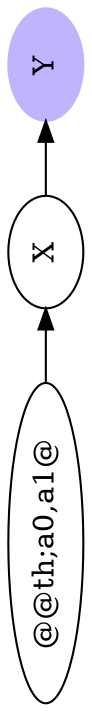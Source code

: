 digraph polyabasic_bn {
	rankdir = LR;
	orientation = landscape;
	size = "7.5,10.0";

	node [shape=ellipse]
	n0 [label="@@th;a0,a1@"]
	n1 [label="X"]
	n2 [label="Y", style=filled,color=".7 .3 1.0"]

	n0 -> n1 -> n2
}
